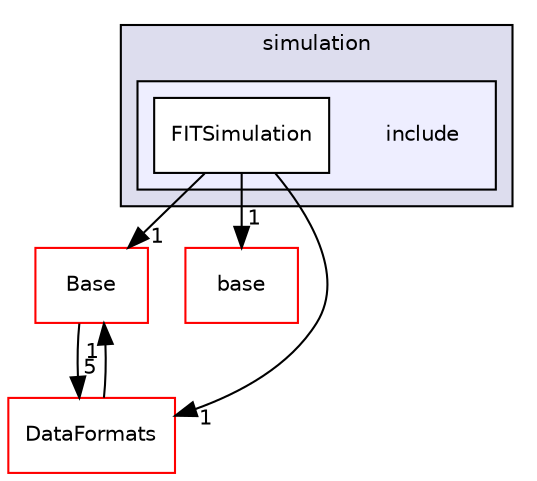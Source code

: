 digraph "/home/travis/build/AliceO2Group/AliceO2/Detectors/FIT/simulation/include" {
  bgcolor=transparent;
  compound=true
  node [ fontsize="10", fontname="Helvetica"];
  edge [ labelfontsize="10", labelfontname="Helvetica"];
  subgraph clusterdir_d961a1fccbdc187b00f8f36febec53be {
    graph [ bgcolor="#ddddee", pencolor="black", label="simulation" fontname="Helvetica", fontsize="10", URL="dir_d961a1fccbdc187b00f8f36febec53be.html"]
  subgraph clusterdir_2465f3075ac35f5821daf5bc0e4d2732 {
    graph [ bgcolor="#eeeeff", pencolor="black", label="" URL="dir_2465f3075ac35f5821daf5bc0e4d2732.html"];
    dir_2465f3075ac35f5821daf5bc0e4d2732 [shape=plaintext label="include"];
    dir_1ccafe3e5c085868d7cb60b85337d877 [shape=box label="FITSimulation" color="black" fillcolor="white" style="filled" URL="dir_1ccafe3e5c085868d7cb60b85337d877.html"];
  }
  }
  dir_37c90836491b695b472bf98d1be8336b [shape=box label="Base" color="red" URL="dir_37c90836491b695b472bf98d1be8336b.html"];
  dir_efd5be80f1ea96799fa313034d485898 [shape=box label="base" color="red" URL="dir_efd5be80f1ea96799fa313034d485898.html"];
  dir_2171f7ec022c5423887b07c69b2f5b48 [shape=box label="DataFormats" color="red" URL="dir_2171f7ec022c5423887b07c69b2f5b48.html"];
  dir_37c90836491b695b472bf98d1be8336b->dir_2171f7ec022c5423887b07c69b2f5b48 [headlabel="5", labeldistance=1.5 headhref="dir_000139_000052.html"];
  dir_1ccafe3e5c085868d7cb60b85337d877->dir_37c90836491b695b472bf98d1be8336b [headlabel="1", labeldistance=1.5 headhref="dir_000148_000139.html"];
  dir_1ccafe3e5c085868d7cb60b85337d877->dir_efd5be80f1ea96799fa313034d485898 [headlabel="1", labeldistance=1.5 headhref="dir_000148_000190.html"];
  dir_1ccafe3e5c085868d7cb60b85337d877->dir_2171f7ec022c5423887b07c69b2f5b48 [headlabel="1", labeldistance=1.5 headhref="dir_000148_000052.html"];
  dir_2171f7ec022c5423887b07c69b2f5b48->dir_37c90836491b695b472bf98d1be8336b [headlabel="1", labeldistance=1.5 headhref="dir_000052_000139.html"];
}
